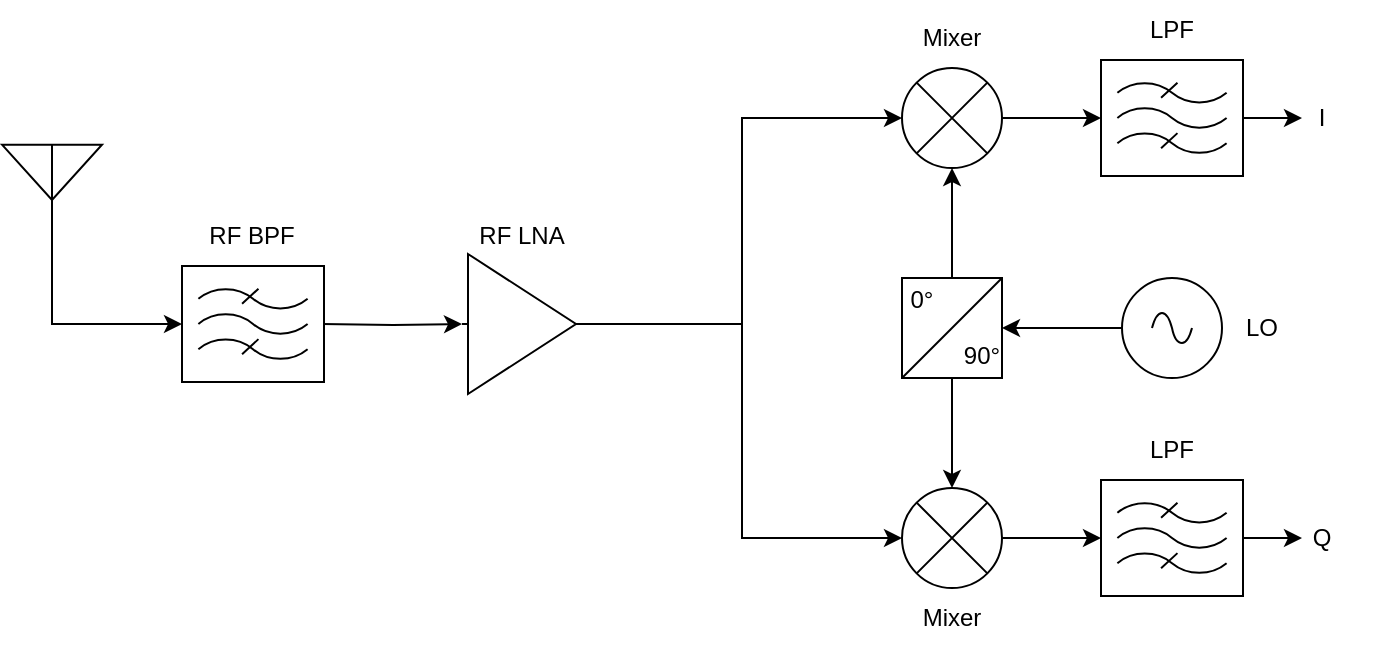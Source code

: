<mxfile version="24.8.8">
  <diagram name="Page-1" id="zT0M7SMB6z9qxpsJ-Omt">
    <mxGraphModel dx="988" dy="544" grid="1" gridSize="10" guides="1" tooltips="1" connect="1" arrows="1" fold="1" page="1" pageScale="1" pageWidth="850" pageHeight="1100" math="0" shadow="0">
      <root>
        <mxCell id="0" />
        <mxCell id="1" parent="0" />
        <mxCell id="dGMlPyoEv6RWTaXQxsTw-6" style="edgeStyle=orthogonalEdgeStyle;rounded=0;orthogonalLoop=1;jettySize=auto;html=1;entryX=0;entryY=0.5;entryDx=0;entryDy=0;entryPerimeter=0;" parent="1" source="dGMlPyoEv6RWTaXQxsTw-1" edge="1">
          <mxGeometry relative="1" as="geometry">
            <mxPoint x="220" y="220" as="targetPoint" />
            <Array as="points">
              <mxPoint x="155" y="220" />
            </Array>
          </mxGeometry>
        </mxCell>
        <mxCell id="dGMlPyoEv6RWTaXQxsTw-1" value="" style="verticalLabelPosition=bottom;shadow=0;dashed=0;align=center;html=1;verticalAlign=top;shape=mxgraph.electrical.radio.aerial_-_antenna_2;" parent="1" vertex="1">
          <mxGeometry x="130" y="130" width="50" height="70" as="geometry" />
        </mxCell>
        <mxCell id="dGMlPyoEv6RWTaXQxsTw-7" value="" style="verticalLabelPosition=bottom;shadow=0;dashed=0;align=center;html=1;verticalAlign=top;shape=mxgraph.electrical.abstract.amplifier;" parent="1" vertex="1">
          <mxGeometry x="360" y="185" width="60" height="70" as="geometry" />
        </mxCell>
        <mxCell id="dGMlPyoEv6RWTaXQxsTw-8" style="edgeStyle=orthogonalEdgeStyle;rounded=0;orthogonalLoop=1;jettySize=auto;html=1;entryX=0;entryY=0.5;entryDx=0;entryDy=0;entryPerimeter=0;" parent="1" target="dGMlPyoEv6RWTaXQxsTw-7" edge="1">
          <mxGeometry relative="1" as="geometry">
            <mxPoint x="290" y="220" as="sourcePoint" />
          </mxGeometry>
        </mxCell>
        <mxCell id="dGMlPyoEv6RWTaXQxsTw-14" value="" style="verticalLabelPosition=bottom;shadow=0;dashed=0;align=center;html=1;verticalAlign=top;shape=mxgraph.electrical.abstract.filter;" parent="1" vertex="1">
          <mxGeometry x="220" y="191" width="71" height="58" as="geometry" />
        </mxCell>
        <mxCell id="dGMlPyoEv6RWTaXQxsTw-20" value="" style="verticalLabelPosition=bottom;shadow=0;dashed=0;align=center;html=1;verticalAlign=top;shape=mxgraph.electrical.abstract.multiplier;" parent="1" vertex="1">
          <mxGeometry x="580" y="92" width="50" height="50" as="geometry" />
        </mxCell>
        <mxCell id="dGMlPyoEv6RWTaXQxsTw-21" value="" style="verticalLabelPosition=bottom;shadow=0;dashed=0;align=center;html=1;verticalAlign=top;shape=mxgraph.electrical.abstract.multiplier;" parent="1" vertex="1">
          <mxGeometry x="580" y="302" width="50" height="50" as="geometry" />
        </mxCell>
        <mxCell id="dGMlPyoEv6RWTaXQxsTw-22" style="edgeStyle=orthogonalEdgeStyle;rounded=0;orthogonalLoop=1;jettySize=auto;html=1;entryX=0;entryY=0.5;entryDx=0;entryDy=0;entryPerimeter=0;" parent="1" target="dGMlPyoEv6RWTaXQxsTw-20" edge="1">
          <mxGeometry relative="1" as="geometry">
            <mxPoint x="500" y="230" as="sourcePoint" />
            <Array as="points">
              <mxPoint x="500" y="223" />
              <mxPoint x="500" y="117" />
            </Array>
          </mxGeometry>
        </mxCell>
        <mxCell id="dGMlPyoEv6RWTaXQxsTw-23" style="edgeStyle=orthogonalEdgeStyle;rounded=0;orthogonalLoop=1;jettySize=auto;html=1;entryX=0;entryY=0.5;entryDx=0;entryDy=0;entryPerimeter=0;exitX=1;exitY=0.5;exitDx=0;exitDy=0;exitPerimeter=0;" parent="1" source="dGMlPyoEv6RWTaXQxsTw-7" target="dGMlPyoEv6RWTaXQxsTw-21" edge="1">
          <mxGeometry relative="1" as="geometry">
            <mxPoint x="510" y="222" as="sourcePoint" />
          </mxGeometry>
        </mxCell>
        <mxCell id="dGMlPyoEv6RWTaXQxsTw-24" value="" style="rounded=0;whiteSpace=wrap;html=1;" parent="1" vertex="1">
          <mxGeometry x="580" y="197" width="50" height="50" as="geometry" />
        </mxCell>
        <mxCell id="dGMlPyoEv6RWTaXQxsTw-28" style="edgeStyle=orthogonalEdgeStyle;rounded=0;orthogonalLoop=1;jettySize=auto;html=1;entryX=0.5;entryY=0;entryDx=0;entryDy=0;entryPerimeter=0;" parent="1" source="dGMlPyoEv6RWTaXQxsTw-24" target="dGMlPyoEv6RWTaXQxsTw-21" edge="1">
          <mxGeometry relative="1" as="geometry" />
        </mxCell>
        <mxCell id="dGMlPyoEv6RWTaXQxsTw-29" style="edgeStyle=orthogonalEdgeStyle;rounded=0;orthogonalLoop=1;jettySize=auto;html=1;entryX=0.5;entryY=1;entryDx=0;entryDy=0;entryPerimeter=0;" parent="1" source="dGMlPyoEv6RWTaXQxsTw-24" target="dGMlPyoEv6RWTaXQxsTw-20" edge="1">
          <mxGeometry relative="1" as="geometry" />
        </mxCell>
        <mxCell id="dGMlPyoEv6RWTaXQxsTw-30" value="" style="endArrow=none;html=1;rounded=0;entryX=1;entryY=0;entryDx=0;entryDy=0;exitX=0;exitY=1;exitDx=0;exitDy=0;" parent="1" source="dGMlPyoEv6RWTaXQxsTw-24" target="dGMlPyoEv6RWTaXQxsTw-24" edge="1">
          <mxGeometry width="50" height="50" relative="1" as="geometry">
            <mxPoint x="570" y="272" as="sourcePoint" />
            <mxPoint x="620" y="222" as="targetPoint" />
          </mxGeometry>
        </mxCell>
        <mxCell id="dGMlPyoEv6RWTaXQxsTw-31" value="0°" style="text;html=1;align=center;verticalAlign=middle;whiteSpace=wrap;rounded=0;" parent="1" vertex="1">
          <mxGeometry x="560" y="193" width="60" height="30" as="geometry" />
        </mxCell>
        <mxCell id="dGMlPyoEv6RWTaXQxsTw-32" value="90°" style="text;html=1;align=center;verticalAlign=middle;whiteSpace=wrap;rounded=0;" parent="1" vertex="1">
          <mxGeometry x="590" y="221" width="60" height="30" as="geometry" />
        </mxCell>
        <mxCell id="dGMlPyoEv6RWTaXQxsTw-34" style="edgeStyle=orthogonalEdgeStyle;rounded=0;orthogonalLoop=1;jettySize=auto;html=1;entryX=1;entryY=0.5;entryDx=0;entryDy=0;" parent="1" source="dGMlPyoEv6RWTaXQxsTw-33" target="dGMlPyoEv6RWTaXQxsTw-24" edge="1">
          <mxGeometry relative="1" as="geometry" />
        </mxCell>
        <mxCell id="dGMlPyoEv6RWTaXQxsTw-33" value="" style="pointerEvents=1;verticalLabelPosition=bottom;shadow=0;dashed=0;align=center;html=1;verticalAlign=top;shape=mxgraph.electrical.signal_sources.source;aspect=fixed;points=[[0.5,0,0],[1,0.5,0],[0.5,1,0],[0,0.5,0]];elSignalType=ac;" parent="1" vertex="1">
          <mxGeometry x="690" y="197" width="50" height="50" as="geometry" />
        </mxCell>
        <mxCell id="dGMlPyoEv6RWTaXQxsTw-39" style="edgeStyle=orthogonalEdgeStyle;rounded=0;orthogonalLoop=1;jettySize=auto;html=1;" parent="1" source="dGMlPyoEv6RWTaXQxsTw-35" edge="1">
          <mxGeometry relative="1" as="geometry">
            <mxPoint x="780" y="117" as="targetPoint" />
          </mxGeometry>
        </mxCell>
        <mxCell id="dGMlPyoEv6RWTaXQxsTw-35" value="" style="verticalLabelPosition=bottom;shadow=0;dashed=0;align=center;html=1;verticalAlign=top;shape=mxgraph.electrical.abstract.filter;" parent="1" vertex="1">
          <mxGeometry x="679.5" y="88" width="71" height="58" as="geometry" />
        </mxCell>
        <mxCell id="dGMlPyoEv6RWTaXQxsTw-40" style="edgeStyle=orthogonalEdgeStyle;rounded=0;orthogonalLoop=1;jettySize=auto;html=1;" parent="1" source="dGMlPyoEv6RWTaXQxsTw-36" edge="1">
          <mxGeometry relative="1" as="geometry">
            <mxPoint x="780" y="327.0" as="targetPoint" />
          </mxGeometry>
        </mxCell>
        <mxCell id="dGMlPyoEv6RWTaXQxsTw-36" value="" style="verticalLabelPosition=bottom;shadow=0;dashed=0;align=center;html=1;verticalAlign=top;shape=mxgraph.electrical.abstract.filter;" parent="1" vertex="1">
          <mxGeometry x="679.5" y="298" width="71" height="58" as="geometry" />
        </mxCell>
        <mxCell id="dGMlPyoEv6RWTaXQxsTw-37" style="edgeStyle=orthogonalEdgeStyle;rounded=0;orthogonalLoop=1;jettySize=auto;html=1;entryX=0;entryY=0.5;entryDx=0;entryDy=0;entryPerimeter=0;" parent="1" source="dGMlPyoEv6RWTaXQxsTw-21" target="dGMlPyoEv6RWTaXQxsTw-36" edge="1">
          <mxGeometry relative="1" as="geometry" />
        </mxCell>
        <mxCell id="dGMlPyoEv6RWTaXQxsTw-38" style="edgeStyle=orthogonalEdgeStyle;rounded=0;orthogonalLoop=1;jettySize=auto;html=1;entryX=0;entryY=0.5;entryDx=0;entryDy=0;entryPerimeter=0;" parent="1" source="dGMlPyoEv6RWTaXQxsTw-20" target="dGMlPyoEv6RWTaXQxsTw-35" edge="1">
          <mxGeometry relative="1" as="geometry" />
        </mxCell>
        <mxCell id="dGMlPyoEv6RWTaXQxsTw-41" value="Q" style="text;html=1;align=center;verticalAlign=middle;whiteSpace=wrap;rounded=0;" parent="1" vertex="1">
          <mxGeometry x="760" y="312" width="60" height="30" as="geometry" />
        </mxCell>
        <mxCell id="dGMlPyoEv6RWTaXQxsTw-42" value="I" style="text;html=1;align=center;verticalAlign=middle;whiteSpace=wrap;rounded=0;" parent="1" vertex="1">
          <mxGeometry x="760" y="102" width="60" height="30" as="geometry" />
        </mxCell>
        <mxCell id="dGMlPyoEv6RWTaXQxsTw-43" value="RF BPF" style="text;html=1;align=center;verticalAlign=middle;whiteSpace=wrap;rounded=0;" parent="1" vertex="1">
          <mxGeometry x="225" y="161" width="60" height="30" as="geometry" />
        </mxCell>
        <mxCell id="dGMlPyoEv6RWTaXQxsTw-44" value="RF LNA" style="text;html=1;align=center;verticalAlign=middle;whiteSpace=wrap;rounded=0;" parent="1" vertex="1">
          <mxGeometry x="360" y="161" width="60" height="30" as="geometry" />
        </mxCell>
        <mxCell id="dGMlPyoEv6RWTaXQxsTw-50" value="LO" style="text;html=1;align=center;verticalAlign=middle;whiteSpace=wrap;rounded=0;" parent="1" vertex="1">
          <mxGeometry x="730" y="207" width="60" height="30" as="geometry" />
        </mxCell>
        <mxCell id="dGMlPyoEv6RWTaXQxsTw-51" value="Mixer" style="text;html=1;align=center;verticalAlign=middle;whiteSpace=wrap;rounded=0;" parent="1" vertex="1">
          <mxGeometry x="575" y="62" width="60" height="30" as="geometry" />
        </mxCell>
        <mxCell id="dGMlPyoEv6RWTaXQxsTw-52" value="Mixer" style="text;html=1;align=center;verticalAlign=middle;whiteSpace=wrap;rounded=0;" parent="1" vertex="1">
          <mxGeometry x="575" y="352" width="60" height="30" as="geometry" />
        </mxCell>
        <mxCell id="dGMlPyoEv6RWTaXQxsTw-53" value="&lt;div&gt;LPF&lt;/div&gt;" style="text;html=1;align=center;verticalAlign=middle;whiteSpace=wrap;rounded=0;" parent="1" vertex="1">
          <mxGeometry x="685" y="268" width="60" height="30" as="geometry" />
        </mxCell>
        <mxCell id="dGMlPyoEv6RWTaXQxsTw-54" value="LPF" style="text;html=1;align=center;verticalAlign=middle;whiteSpace=wrap;rounded=0;" parent="1" vertex="1">
          <mxGeometry x="685" y="58" width="60" height="30" as="geometry" />
        </mxCell>
      </root>
    </mxGraphModel>
  </diagram>
</mxfile>
